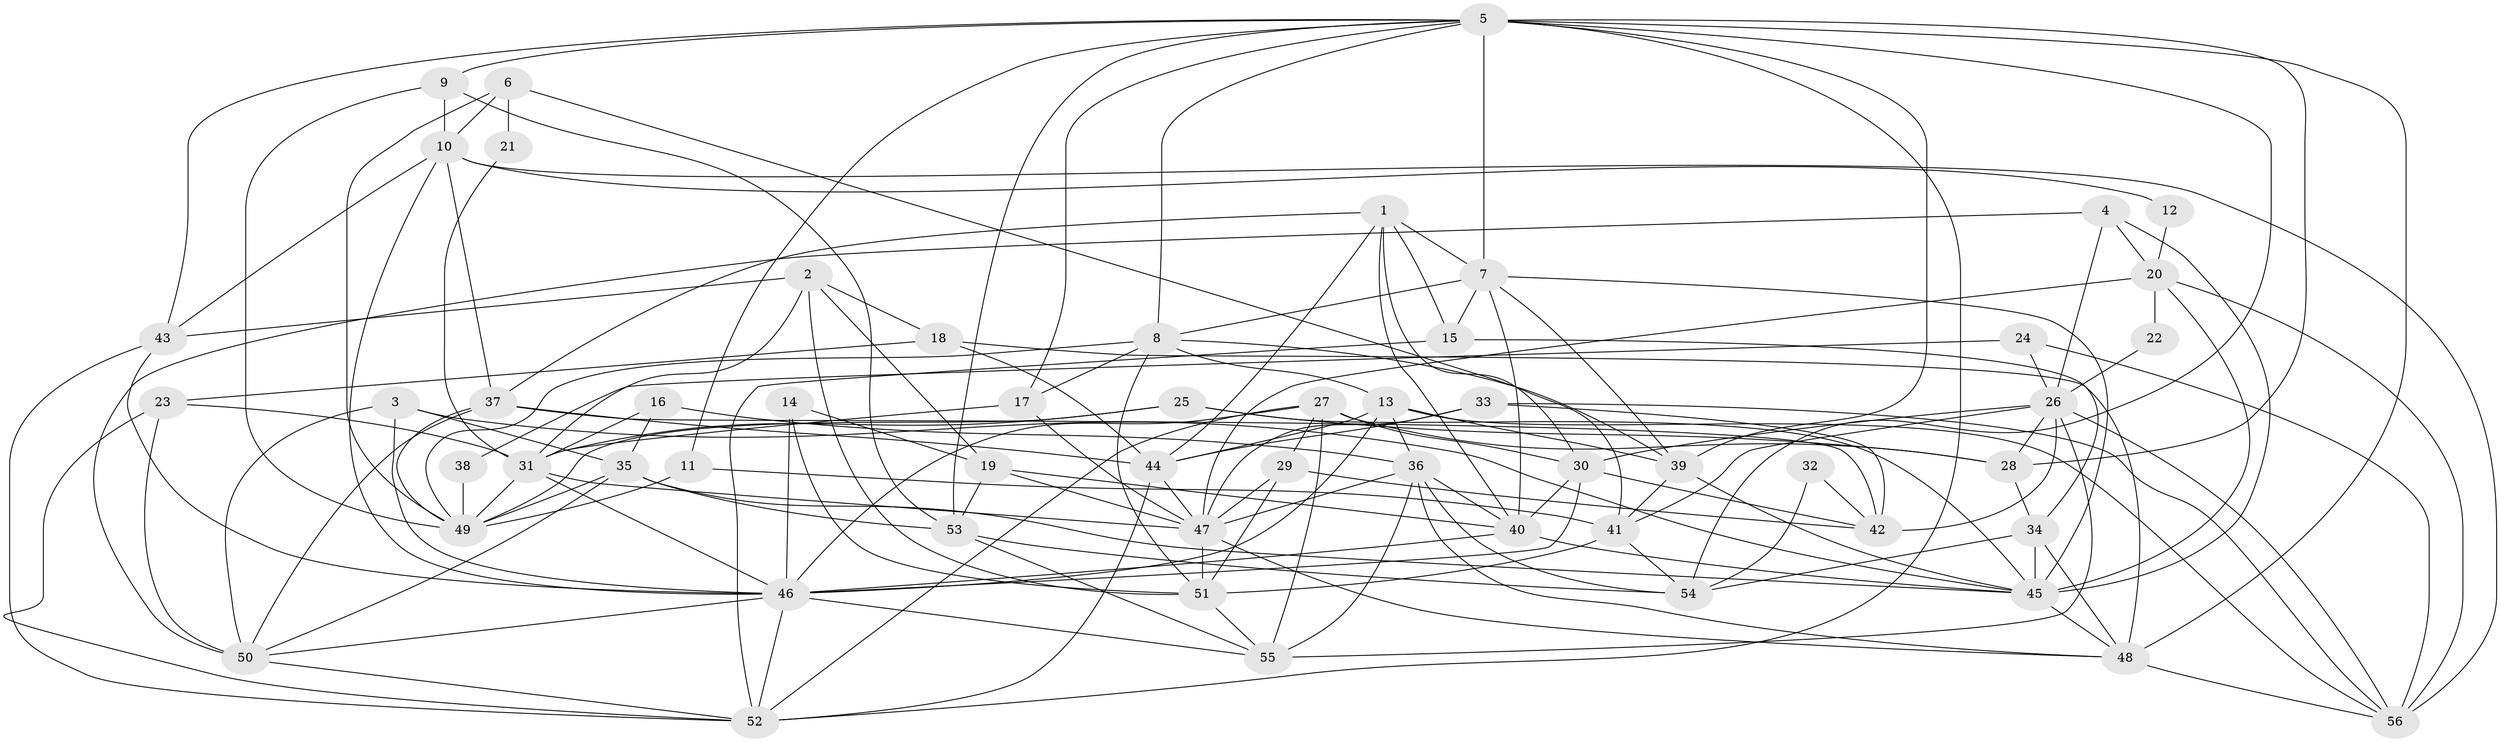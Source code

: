 // original degree distribution, {4: 0.2857142857142857, 3: 0.26785714285714285, 5: 0.22321428571428573, 2: 0.10714285714285714, 6: 0.08928571428571429, 7: 0.026785714285714284}
// Generated by graph-tools (version 1.1) at 2025/26/03/09/25 03:26:11]
// undirected, 56 vertices, 159 edges
graph export_dot {
graph [start="1"]
  node [color=gray90,style=filled];
  1;
  2;
  3;
  4;
  5;
  6;
  7;
  8;
  9;
  10;
  11;
  12;
  13;
  14;
  15;
  16;
  17;
  18;
  19;
  20;
  21;
  22;
  23;
  24;
  25;
  26;
  27;
  28;
  29;
  30;
  31;
  32;
  33;
  34;
  35;
  36;
  37;
  38;
  39;
  40;
  41;
  42;
  43;
  44;
  45;
  46;
  47;
  48;
  49;
  50;
  51;
  52;
  53;
  54;
  55;
  56;
  1 -- 7 [weight=1.0];
  1 -- 15 [weight=1.0];
  1 -- 30 [weight=1.0];
  1 -- 37 [weight=1.0];
  1 -- 40 [weight=1.0];
  1 -- 44 [weight=1.0];
  2 -- 18 [weight=1.0];
  2 -- 19 [weight=1.0];
  2 -- 31 [weight=1.0];
  2 -- 43 [weight=1.0];
  2 -- 51 [weight=1.0];
  3 -- 35 [weight=1.0];
  3 -- 45 [weight=1.0];
  3 -- 46 [weight=1.0];
  3 -- 50 [weight=1.0];
  4 -- 20 [weight=1.0];
  4 -- 26 [weight=1.0];
  4 -- 45 [weight=2.0];
  4 -- 50 [weight=1.0];
  5 -- 7 [weight=2.0];
  5 -- 8 [weight=1.0];
  5 -- 9 [weight=1.0];
  5 -- 11 [weight=1.0];
  5 -- 17 [weight=1.0];
  5 -- 28 [weight=1.0];
  5 -- 39 [weight=1.0];
  5 -- 43 [weight=1.0];
  5 -- 48 [weight=1.0];
  5 -- 52 [weight=1.0];
  5 -- 53 [weight=1.0];
  5 -- 54 [weight=1.0];
  6 -- 10 [weight=1.0];
  6 -- 21 [weight=1.0];
  6 -- 41 [weight=1.0];
  6 -- 49 [weight=2.0];
  7 -- 8 [weight=1.0];
  7 -- 15 [weight=1.0];
  7 -- 39 [weight=1.0];
  7 -- 40 [weight=1.0];
  7 -- 45 [weight=1.0];
  8 -- 13 [weight=1.0];
  8 -- 17 [weight=1.0];
  8 -- 39 [weight=1.0];
  8 -- 49 [weight=1.0];
  8 -- 51 [weight=1.0];
  9 -- 10 [weight=2.0];
  9 -- 49 [weight=1.0];
  9 -- 53 [weight=1.0];
  10 -- 12 [weight=1.0];
  10 -- 37 [weight=1.0];
  10 -- 43 [weight=1.0];
  10 -- 46 [weight=1.0];
  10 -- 56 [weight=1.0];
  11 -- 41 [weight=1.0];
  11 -- 49 [weight=1.0];
  12 -- 20 [weight=1.0];
  13 -- 36 [weight=1.0];
  13 -- 39 [weight=1.0];
  13 -- 44 [weight=1.0];
  13 -- 46 [weight=1.0];
  13 -- 56 [weight=1.0];
  14 -- 19 [weight=1.0];
  14 -- 46 [weight=1.0];
  14 -- 51 [weight=1.0];
  15 -- 34 [weight=1.0];
  15 -- 52 [weight=1.0];
  16 -- 31 [weight=1.0];
  16 -- 35 [weight=1.0];
  16 -- 36 [weight=1.0];
  17 -- 31 [weight=1.0];
  17 -- 47 [weight=1.0];
  18 -- 23 [weight=1.0];
  18 -- 44 [weight=1.0];
  18 -- 48 [weight=1.0];
  19 -- 40 [weight=1.0];
  19 -- 47 [weight=1.0];
  19 -- 53 [weight=1.0];
  20 -- 22 [weight=1.0];
  20 -- 45 [weight=1.0];
  20 -- 47 [weight=1.0];
  20 -- 56 [weight=1.0];
  21 -- 31 [weight=1.0];
  22 -- 26 [weight=1.0];
  23 -- 31 [weight=1.0];
  23 -- 50 [weight=1.0];
  23 -- 52 [weight=1.0];
  24 -- 26 [weight=1.0];
  24 -- 38 [weight=1.0];
  24 -- 56 [weight=1.0];
  25 -- 28 [weight=1.0];
  25 -- 31 [weight=1.0];
  25 -- 45 [weight=1.0];
  25 -- 49 [weight=1.0];
  26 -- 28 [weight=1.0];
  26 -- 30 [weight=1.0];
  26 -- 41 [weight=1.0];
  26 -- 42 [weight=1.0];
  26 -- 55 [weight=1.0];
  26 -- 56 [weight=1.0];
  27 -- 28 [weight=1.0];
  27 -- 29 [weight=1.0];
  27 -- 30 [weight=1.0];
  27 -- 46 [weight=1.0];
  27 -- 52 [weight=1.0];
  27 -- 55 [weight=1.0];
  28 -- 34 [weight=1.0];
  29 -- 42 [weight=1.0];
  29 -- 47 [weight=1.0];
  29 -- 51 [weight=1.0];
  30 -- 40 [weight=1.0];
  30 -- 42 [weight=1.0];
  30 -- 46 [weight=1.0];
  31 -- 46 [weight=1.0];
  31 -- 47 [weight=1.0];
  31 -- 49 [weight=1.0];
  32 -- 42 [weight=1.0];
  32 -- 54 [weight=1.0];
  33 -- 42 [weight=1.0];
  33 -- 44 [weight=1.0];
  33 -- 47 [weight=1.0];
  33 -- 56 [weight=1.0];
  34 -- 45 [weight=1.0];
  34 -- 48 [weight=1.0];
  34 -- 54 [weight=1.0];
  35 -- 45 [weight=1.0];
  35 -- 49 [weight=1.0];
  35 -- 50 [weight=1.0];
  35 -- 53 [weight=1.0];
  36 -- 40 [weight=1.0];
  36 -- 47 [weight=1.0];
  36 -- 48 [weight=1.0];
  36 -- 54 [weight=1.0];
  36 -- 55 [weight=1.0];
  37 -- 42 [weight=1.0];
  37 -- 44 [weight=1.0];
  37 -- 49 [weight=1.0];
  37 -- 50 [weight=1.0];
  38 -- 49 [weight=3.0];
  39 -- 41 [weight=1.0];
  39 -- 45 [weight=1.0];
  40 -- 45 [weight=1.0];
  40 -- 46 [weight=1.0];
  41 -- 51 [weight=1.0];
  41 -- 54 [weight=1.0];
  43 -- 46 [weight=1.0];
  43 -- 52 [weight=1.0];
  44 -- 47 [weight=1.0];
  44 -- 52 [weight=1.0];
  45 -- 48 [weight=1.0];
  46 -- 50 [weight=1.0];
  46 -- 52 [weight=1.0];
  46 -- 55 [weight=1.0];
  47 -- 48 [weight=1.0];
  47 -- 51 [weight=1.0];
  48 -- 56 [weight=1.0];
  50 -- 52 [weight=1.0];
  51 -- 55 [weight=1.0];
  53 -- 54 [weight=1.0];
  53 -- 55 [weight=1.0];
}
